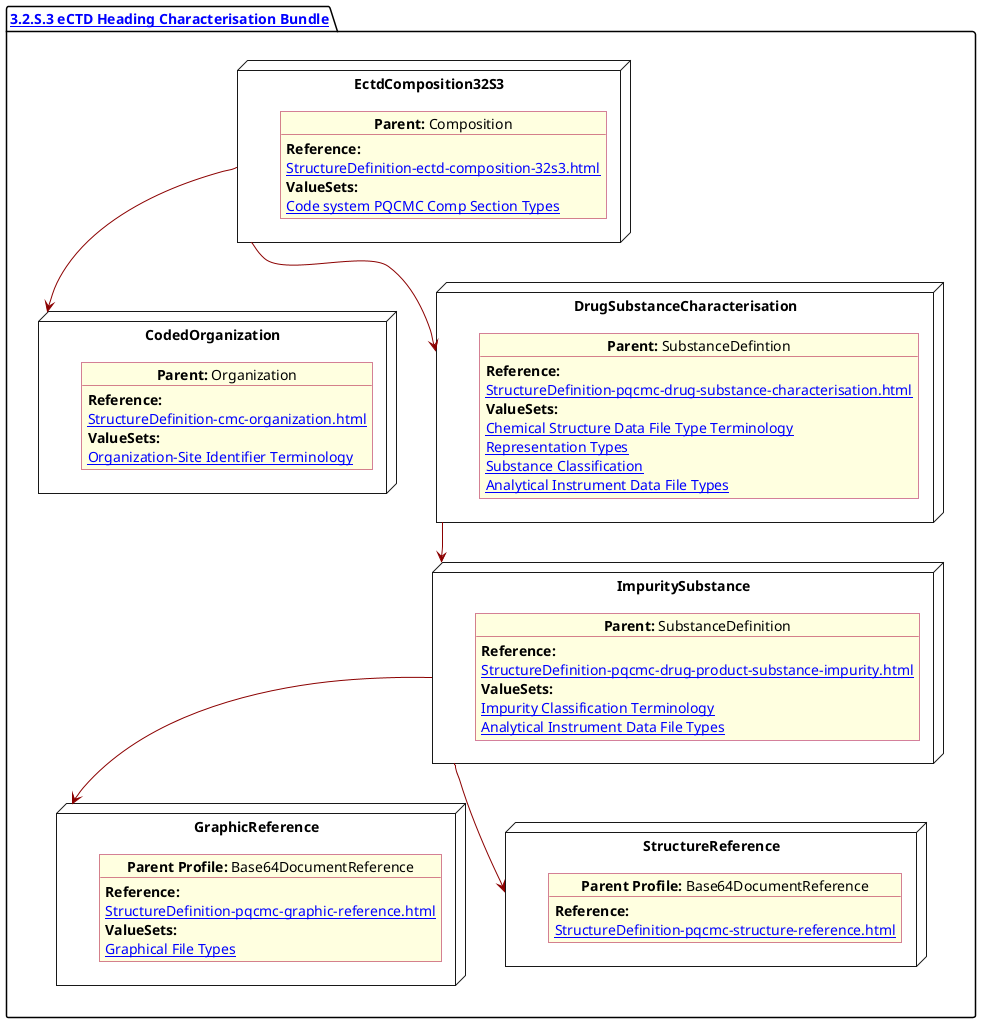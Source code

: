 @startuml SubstanceImpurity
allowmixing
'Mixed model of use case and object
skinparam svgDimensionStyle false
skinparam ObjectBackgroundColor LightYellow
skinparam ObjectBorderColor #A80036
skinparam activityDiamondBorderColor #A80036
skinparam activityDiamondBackgroundColor lawnGreen
skinparam ClassBorderThickness 4

package "[[StructureDefinition-cmc-ectd-document-32s3.html 3.2.S.3 eCTD Heading Characterisation Bundle]]" as NODES {

  node "EctdComposition32S3" as N1 {

    object "**Parent:** Composition" as obj1 {
      **Reference:**
      [[StructureDefinition-ectd-composition-32s3.html]]
      **ValueSets:**
      [[ValueSet-cmc-comp-section-types-vs.html Code system PQCMC Comp Section Types]]
    }
  }
  node "CodedOrganization" as NSO {

    object "**Parent:** Organization" as objAu {
      **Reference:**
      [[StructureDefinition-cmc-organization.html]]
      **ValueSets:**
      [[ValueSet-pqcmc-org-identifier-type-terminology.html Organization-Site Identifier Terminology]]
    }
  }

  node "DrugSubstanceCharacterisation" as NN {

    object "**Parent:** SubstanceDefintion" as obj3 {

      **Reference:**
      [[StructureDefinition-pqcmc-drug-substance-characterisation.html]]
      **ValueSets:**
      [[ValueSet-pqcmc-chemical-structure-datafile-type-terminology.html Chemical Structure Data File Type Terminology]]
      [[ValueSet-pqcmc-representation-types.html Representation Types]]
      [[ValueSet-substance-classification.html Substance Classification]]
      [[ValueSet-pqcmc-analytical-instrument-data-types.html Analytical Instrument Data File Types]]
    }
  }

  node "ImpuritySubstance" as N6 {

    object "**Parent:** SubstanceDefinition" as obj2 {
      **Reference:**
      [[StructureDefinition-pqcmc-drug-product-substance-impurity.html]]
      **ValueSets:**
      [[ValueSet-pqcmc-impurity-classification-terminology.html Impurity Classification Terminology]]
      [[ValueSet-pqcmc-analytical-instrument-data-types.html Analytical Instrument Data File Types]]
    }
  }
  node "GraphicReference" as NB64 {

    object "**Parent Profile:** Base64DocumentReference"  as obj64 {
      **Reference:**
      [[StructureDefinition-pqcmc-graphic-reference.html]]
      **ValueSets:**
      [[ValueSet-pqcmc-graphical-file-types.html Graphical File Types]]
    }
  }
  node "StructureReference" as NBstruc {

    object "**Parent Profile:** Base64DocumentReference"  as objb64 {
      **Reference:**
      [[StructureDefinition-pqcmc-structure-reference.html]]
    }
  }

  N1 -[#darkred]-> NSO
  NN -[#darkred]-> N6
  N1 -[#darkred]-> NN
  N6 -[#darkred]-> NB64
  N6 -[#darkred]-> NBstruc
}
@enduml